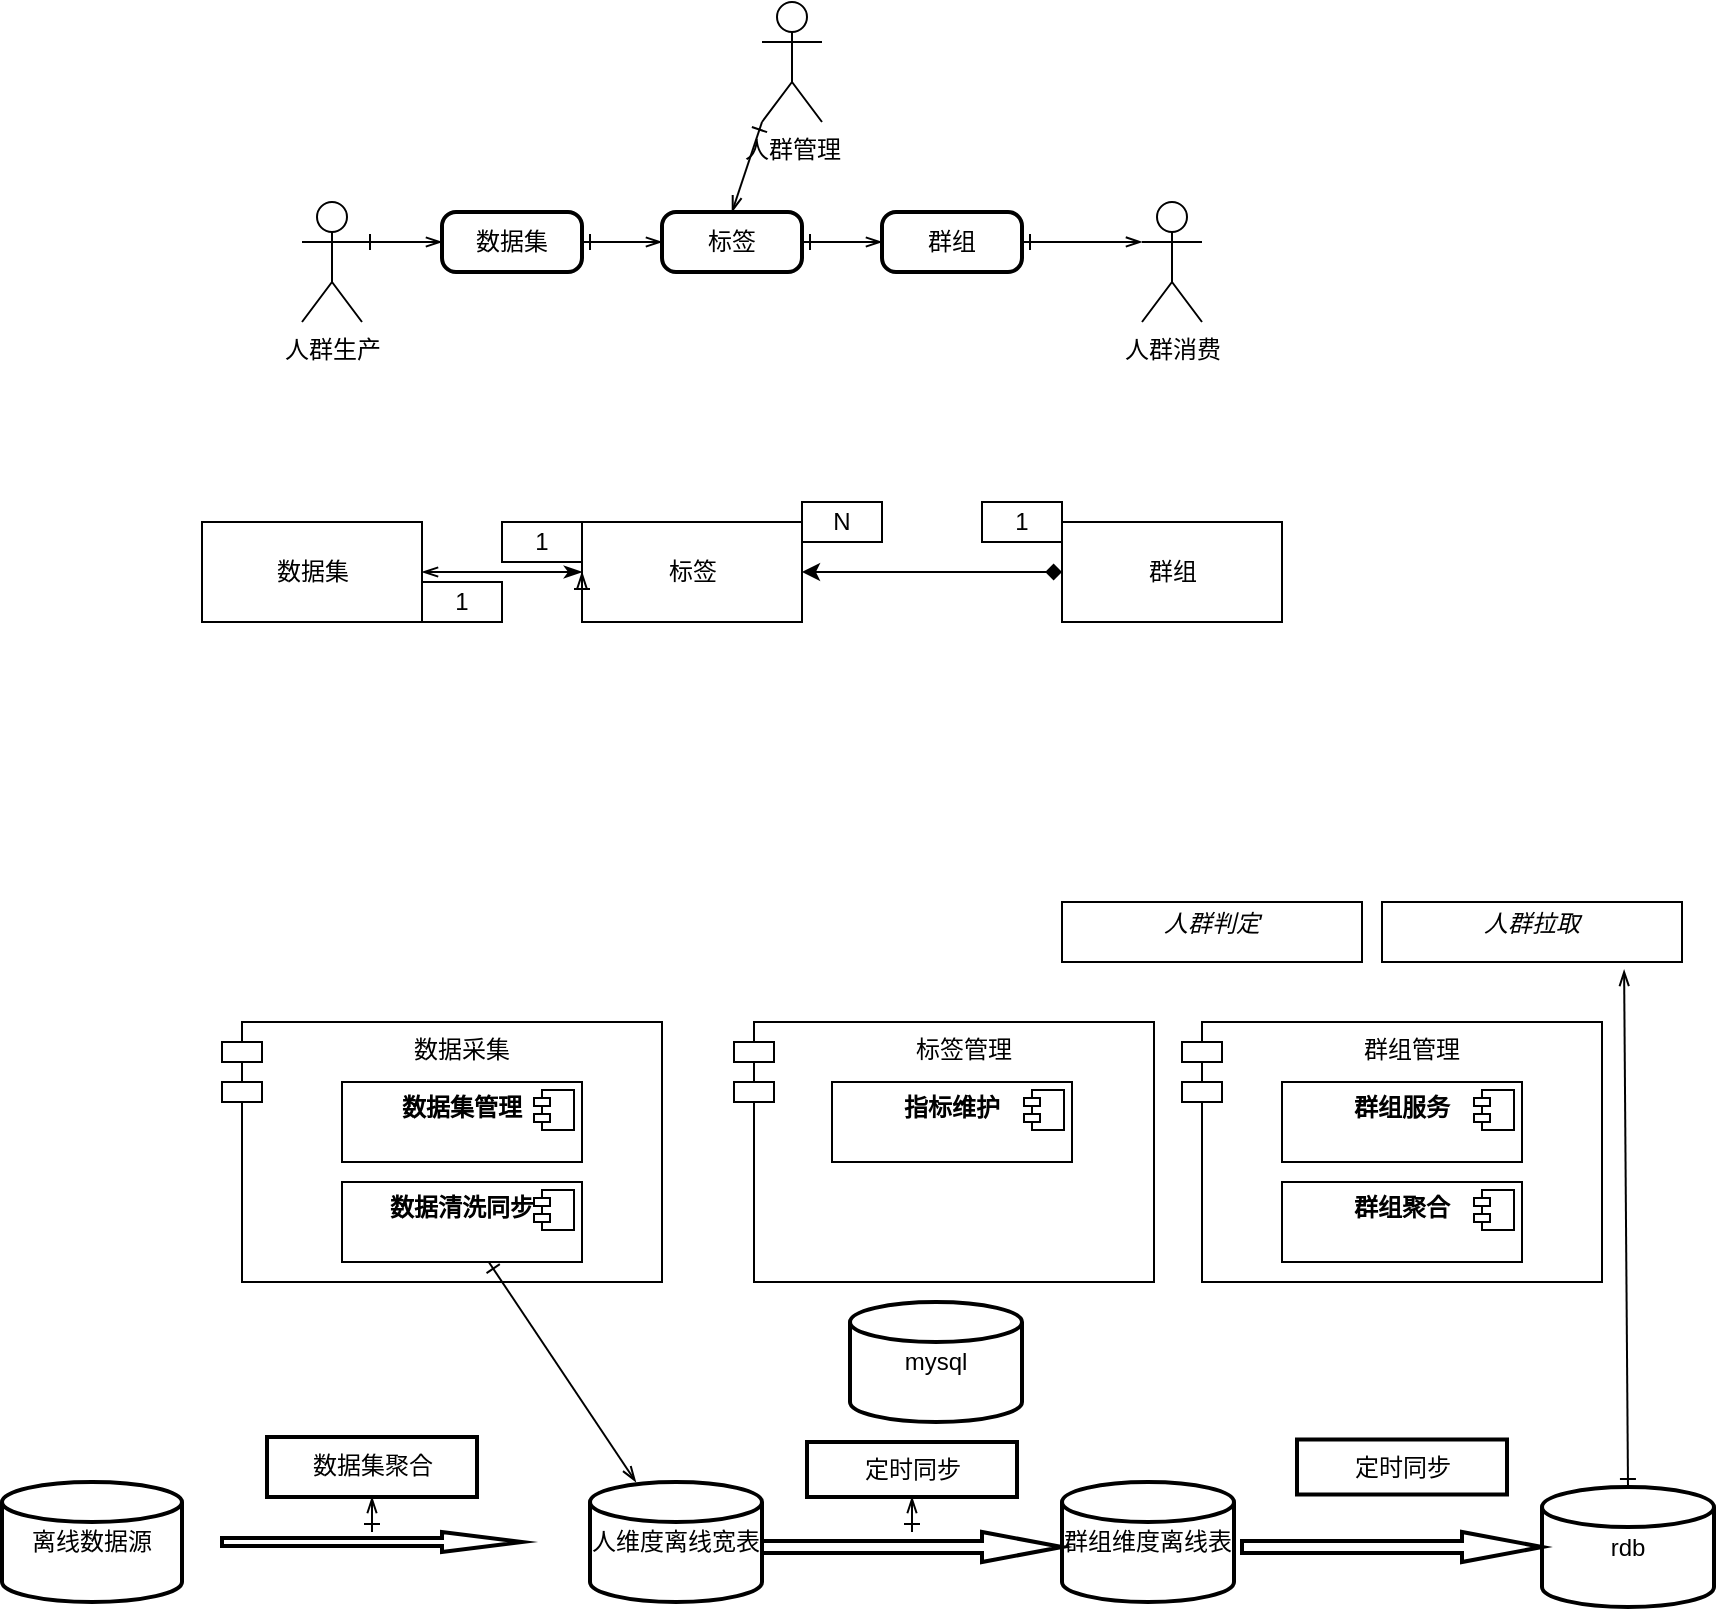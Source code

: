 <mxfile version="15.0.5" type="github">
  <diagram id="9KHc1_BPApXsyWFQziXx" name="Page-1">
    <mxGraphModel dx="1613" dy="1623" grid="1" gridSize="10" guides="1" tooltips="1" connect="1" arrows="1" fold="1" page="1" pageScale="1" pageWidth="827" pageHeight="1169" math="0" shadow="0">
      <root>
        <mxCell id="0" />
        <mxCell id="1" parent="0" />
        <mxCell id="g5eA6v_6zcaxkkMn7qFf-22" style="rounded=0;orthogonalLoop=1;jettySize=auto;html=1;entryX=1;entryY=0.5;entryDx=0;entryDy=0;startArrow=classicThin;startFill=1;strokeColor=#000000;endArrow=openThin;endFill=0;" edge="1" parent="1" target="g5eA6v_6zcaxkkMn7qFf-21">
          <mxGeometry relative="1" as="geometry">
            <mxPoint x="210" y="225" as="sourcePoint" />
          </mxGeometry>
        </mxCell>
        <mxCell id="g5eA6v_6zcaxkkMn7qFf-2" value="标签" style="html=1;" vertex="1" parent="1">
          <mxGeometry x="210" y="200" width="110" height="50" as="geometry" />
        </mxCell>
        <mxCell id="g5eA6v_6zcaxkkMn7qFf-7" style="edgeStyle=orthogonalEdgeStyle;rounded=0;orthogonalLoop=1;jettySize=auto;html=1;exitX=0;exitY=0.5;exitDx=0;exitDy=0;entryX=1;entryY=0.5;entryDx=0;entryDy=0;startArrow=diamond;startFill=1;" edge="1" parent="1" source="g5eA6v_6zcaxkkMn7qFf-3" target="g5eA6v_6zcaxkkMn7qFf-2">
          <mxGeometry relative="1" as="geometry" />
        </mxCell>
        <mxCell id="g5eA6v_6zcaxkkMn7qFf-3" value="群组" style="html=1;" vertex="1" parent="1">
          <mxGeometry x="450" y="200" width="110" height="50" as="geometry" />
        </mxCell>
        <mxCell id="g5eA6v_6zcaxkkMn7qFf-17" value="N" style="whiteSpace=wrap;html=1;" vertex="1" parent="1">
          <mxGeometry x="320" y="190" width="40" height="20" as="geometry" />
        </mxCell>
        <mxCell id="g5eA6v_6zcaxkkMn7qFf-20" value="1" style="whiteSpace=wrap;html=1;" vertex="1" parent="1">
          <mxGeometry x="410" y="190" width="40" height="20" as="geometry" />
        </mxCell>
        <mxCell id="g5eA6v_6zcaxkkMn7qFf-21" value="数据集" style="html=1;" vertex="1" parent="1">
          <mxGeometry x="20" y="200" width="110" height="50" as="geometry" />
        </mxCell>
        <mxCell id="g5eA6v_6zcaxkkMn7qFf-23" value="1" style="whiteSpace=wrap;html=1;" vertex="1" parent="1">
          <mxGeometry x="130" y="230" width="40" height="20" as="geometry" />
        </mxCell>
        <mxCell id="g5eA6v_6zcaxkkMn7qFf-24" value="1" style="whiteSpace=wrap;html=1;" vertex="1" parent="1">
          <mxGeometry x="170" y="200" width="40" height="20" as="geometry" />
        </mxCell>
        <mxCell id="g5eA6v_6zcaxkkMn7qFf-34" style="edgeStyle=none;rounded=0;orthogonalLoop=1;jettySize=auto;html=1;exitX=1;exitY=0.5;exitDx=0;exitDy=0;entryX=0;entryY=0.5;entryDx=0;entryDy=0;startArrow=ERone;startFill=0;endArrow=openThin;endFill=0;strokeColor=#000000;" edge="1" parent="1" source="g5eA6v_6zcaxkkMn7qFf-26" target="g5eA6v_6zcaxkkMn7qFf-32">
          <mxGeometry relative="1" as="geometry" />
        </mxCell>
        <mxCell id="g5eA6v_6zcaxkkMn7qFf-26" value="数据集" style="rounded=1;whiteSpace=wrap;html=1;absoluteArcSize=1;arcSize=14;strokeWidth=2;" vertex="1" parent="1">
          <mxGeometry x="140" y="45" width="70" height="30" as="geometry" />
        </mxCell>
        <mxCell id="g5eA6v_6zcaxkkMn7qFf-30" style="edgeStyle=none;rounded=0;orthogonalLoop=1;jettySize=auto;html=1;exitX=1;exitY=0.333;exitDx=0;exitDy=0;exitPerimeter=0;entryX=0;entryY=0.5;entryDx=0;entryDy=0;startArrow=ERone;startFill=0;endArrow=openThin;endFill=0;strokeColor=#000000;" edge="1" parent="1" source="g5eA6v_6zcaxkkMn7qFf-27" target="g5eA6v_6zcaxkkMn7qFf-26">
          <mxGeometry relative="1" as="geometry" />
        </mxCell>
        <mxCell id="g5eA6v_6zcaxkkMn7qFf-27" value="人群生产" style="shape=umlActor;verticalLabelPosition=bottom;verticalAlign=top;html=1;" vertex="1" parent="1">
          <mxGeometry x="70" y="40" width="30" height="60" as="geometry" />
        </mxCell>
        <mxCell id="g5eA6v_6zcaxkkMn7qFf-28" value="人群消费" style="shape=umlActor;verticalLabelPosition=bottom;verticalAlign=top;html=1;" vertex="1" parent="1">
          <mxGeometry x="490" y="40" width="30" height="60" as="geometry" />
        </mxCell>
        <mxCell id="g5eA6v_6zcaxkkMn7qFf-35" style="edgeStyle=none;rounded=0;orthogonalLoop=1;jettySize=auto;html=1;exitX=1;exitY=0.5;exitDx=0;exitDy=0;entryX=0;entryY=0.5;entryDx=0;entryDy=0;startArrow=ERone;startFill=0;endArrow=openThin;endFill=0;strokeColor=#000000;" edge="1" parent="1" source="g5eA6v_6zcaxkkMn7qFf-32" target="g5eA6v_6zcaxkkMn7qFf-33">
          <mxGeometry relative="1" as="geometry" />
        </mxCell>
        <mxCell id="g5eA6v_6zcaxkkMn7qFf-32" value="标签" style="rounded=1;whiteSpace=wrap;html=1;absoluteArcSize=1;arcSize=14;strokeWidth=2;" vertex="1" parent="1">
          <mxGeometry x="250" y="45" width="70" height="30" as="geometry" />
        </mxCell>
        <mxCell id="g5eA6v_6zcaxkkMn7qFf-36" style="edgeStyle=none;rounded=0;orthogonalLoop=1;jettySize=auto;html=1;exitX=1;exitY=0.5;exitDx=0;exitDy=0;entryX=0;entryY=0.333;entryDx=0;entryDy=0;entryPerimeter=0;startArrow=ERone;startFill=0;endArrow=openThin;endFill=0;strokeColor=#000000;" edge="1" parent="1" source="g5eA6v_6zcaxkkMn7qFf-33" target="g5eA6v_6zcaxkkMn7qFf-28">
          <mxGeometry relative="1" as="geometry" />
        </mxCell>
        <mxCell id="g5eA6v_6zcaxkkMn7qFf-33" value="群组" style="rounded=1;whiteSpace=wrap;html=1;absoluteArcSize=1;arcSize=14;strokeWidth=2;" vertex="1" parent="1">
          <mxGeometry x="360" y="45" width="70" height="30" as="geometry" />
        </mxCell>
        <mxCell id="g5eA6v_6zcaxkkMn7qFf-37" style="edgeStyle=none;rounded=0;orthogonalLoop=1;jettySize=auto;html=1;exitX=0;exitY=0.75;exitDx=0;exitDy=0;entryX=0;entryY=0.5;entryDx=0;entryDy=0;startArrow=ERone;startFill=0;endArrow=openThin;endFill=0;strokeColor=#000000;" edge="1" parent="1" source="g5eA6v_6zcaxkkMn7qFf-2" target="g5eA6v_6zcaxkkMn7qFf-2">
          <mxGeometry relative="1" as="geometry" />
        </mxCell>
        <mxCell id="g5eA6v_6zcaxkkMn7qFf-42" style="edgeStyle=none;rounded=0;orthogonalLoop=1;jettySize=auto;html=1;exitX=0;exitY=1;exitDx=0;exitDy=0;exitPerimeter=0;entryX=0.5;entryY=0;entryDx=0;entryDy=0;startArrow=ERone;startFill=0;endArrow=openThin;endFill=0;strokeColor=#000000;" edge="1" parent="1" source="g5eA6v_6zcaxkkMn7qFf-41" target="g5eA6v_6zcaxkkMn7qFf-32">
          <mxGeometry relative="1" as="geometry" />
        </mxCell>
        <mxCell id="g5eA6v_6zcaxkkMn7qFf-41" value="人群管理" style="shape=umlActor;verticalLabelPosition=bottom;verticalAlign=top;html=1;outlineConnect=0;" vertex="1" parent="1">
          <mxGeometry x="300" y="-60" width="30" height="60" as="geometry" />
        </mxCell>
        <mxCell id="g5eA6v_6zcaxkkMn7qFf-44" value="数据采集" style="shape=module;align=left;spacingLeft=20;align=center;verticalAlign=top;" vertex="1" parent="1">
          <mxGeometry x="30" y="450" width="220" height="130" as="geometry" />
        </mxCell>
        <mxCell id="g5eA6v_6zcaxkkMn7qFf-45" value="标签管理" style="shape=module;align=left;spacingLeft=20;align=center;verticalAlign=top;" vertex="1" parent="1">
          <mxGeometry x="286" y="450" width="210" height="130" as="geometry" />
        </mxCell>
        <mxCell id="g5eA6v_6zcaxkkMn7qFf-46" value="群组管理" style="shape=module;align=left;spacingLeft=20;align=center;verticalAlign=top;" vertex="1" parent="1">
          <mxGeometry x="510" y="450" width="210" height="130" as="geometry" />
        </mxCell>
        <mxCell id="g5eA6v_6zcaxkkMn7qFf-47" value="mysql" style="strokeWidth=2;html=1;shape=mxgraph.flowchart.database;whiteSpace=wrap;" vertex="1" parent="1">
          <mxGeometry x="344" y="590" width="86" height="60" as="geometry" />
        </mxCell>
        <mxCell id="g5eA6v_6zcaxkkMn7qFf-48" value="人维度离线宽表" style="strokeWidth=2;html=1;shape=mxgraph.flowchart.database;whiteSpace=wrap;" vertex="1" parent="1">
          <mxGeometry x="214" y="680" width="86" height="60" as="geometry" />
        </mxCell>
        <mxCell id="g5eA6v_6zcaxkkMn7qFf-51" value="&lt;p style=&quot;margin: 0px ; margin-top: 6px ; text-align: center&quot;&gt;&lt;b&gt;数据集管理&lt;/b&gt;&lt;/p&gt;" style="align=left;overflow=fill;html=1;dropTarget=0;" vertex="1" parent="1">
          <mxGeometry x="90" y="480" width="120" height="40" as="geometry" />
        </mxCell>
        <mxCell id="g5eA6v_6zcaxkkMn7qFf-52" value="" style="shape=component;jettyWidth=8;jettyHeight=4;" vertex="1" parent="g5eA6v_6zcaxkkMn7qFf-51">
          <mxGeometry x="1" width="20" height="20" relative="1" as="geometry">
            <mxPoint x="-24" y="4" as="offset" />
          </mxGeometry>
        </mxCell>
        <mxCell id="g5eA6v_6zcaxkkMn7qFf-90" style="edgeStyle=none;rounded=0;orthogonalLoop=1;jettySize=auto;html=1;exitX=0.5;exitY=0;exitDx=0;exitDy=0;exitPerimeter=0;entryX=0.807;entryY=1.133;entryDx=0;entryDy=0;entryPerimeter=0;startArrow=ERone;startFill=0;endArrow=openThin;endFill=0;strokeColor=#000000;" edge="1" parent="1" source="g5eA6v_6zcaxkkMn7qFf-59" target="g5eA6v_6zcaxkkMn7qFf-89">
          <mxGeometry relative="1" as="geometry" />
        </mxCell>
        <mxCell id="g5eA6v_6zcaxkkMn7qFf-59" value="rdb" style="strokeWidth=2;html=1;shape=mxgraph.flowchart.database;whiteSpace=wrap;" vertex="1" parent="1">
          <mxGeometry x="690" y="682.5" width="86" height="60" as="geometry" />
        </mxCell>
        <mxCell id="g5eA6v_6zcaxkkMn7qFf-65" value="" style="edgeStyle=none;rounded=0;orthogonalLoop=1;jettySize=auto;html=1;startArrow=ERone;startFill=0;endArrow=openThin;endFill=0;strokeColor=#000000;" edge="1" parent="1" source="g5eA6v_6zcaxkkMn7qFf-61" target="g5eA6v_6zcaxkkMn7qFf-48">
          <mxGeometry relative="1" as="geometry" />
        </mxCell>
        <mxCell id="g5eA6v_6zcaxkkMn7qFf-61" value="&lt;p style=&quot;margin: 0px ; margin-top: 6px ; text-align: center&quot;&gt;&lt;b&gt;数据清洗同步&lt;/b&gt;&lt;/p&gt;" style="align=left;overflow=fill;html=1;dropTarget=0;" vertex="1" parent="1">
          <mxGeometry x="90" y="530" width="120" height="40" as="geometry" />
        </mxCell>
        <mxCell id="g5eA6v_6zcaxkkMn7qFf-62" value="" style="shape=component;jettyWidth=8;jettyHeight=4;" vertex="1" parent="g5eA6v_6zcaxkkMn7qFf-61">
          <mxGeometry x="1" width="20" height="20" relative="1" as="geometry">
            <mxPoint x="-24" y="4" as="offset" />
          </mxGeometry>
        </mxCell>
        <mxCell id="g5eA6v_6zcaxkkMn7qFf-66" value="离线数据源" style="strokeWidth=2;html=1;shape=mxgraph.flowchart.database;whiteSpace=wrap;" vertex="1" parent="1">
          <mxGeometry x="-80" y="680" width="90" height="60" as="geometry" />
        </mxCell>
        <mxCell id="g5eA6v_6zcaxkkMn7qFf-71" value="" style="edgeStyle=none;rounded=0;orthogonalLoop=1;jettySize=auto;html=1;startArrow=ERone;startFill=0;endArrow=openThin;endFill=0;strokeColor=#000000;" edge="1" parent="1" source="g5eA6v_6zcaxkkMn7qFf-69" target="g5eA6v_6zcaxkkMn7qFf-70">
          <mxGeometry relative="1" as="geometry" />
        </mxCell>
        <mxCell id="g5eA6v_6zcaxkkMn7qFf-69" value="" style="verticalLabelPosition=bottom;verticalAlign=top;html=1;strokeWidth=2;shape=mxgraph.arrows2.arrow;dy=0.6;dx=40;notch=0;" vertex="1" parent="1">
          <mxGeometry x="30" y="705" width="150" height="10" as="geometry" />
        </mxCell>
        <mxCell id="g5eA6v_6zcaxkkMn7qFf-70" value="数据集聚合" style="whiteSpace=wrap;html=1;verticalAlign=top;strokeWidth=2;" vertex="1" parent="1">
          <mxGeometry x="52.5" y="657.5" width="105" height="30" as="geometry" />
        </mxCell>
        <mxCell id="g5eA6v_6zcaxkkMn7qFf-72" value="&lt;p style=&quot;margin: 0px ; margin-top: 6px ; text-align: center&quot;&gt;&lt;b&gt;指标维护&lt;/b&gt;&lt;/p&gt;" style="align=left;overflow=fill;html=1;dropTarget=0;" vertex="1" parent="1">
          <mxGeometry x="335" y="480" width="120" height="40" as="geometry" />
        </mxCell>
        <mxCell id="g5eA6v_6zcaxkkMn7qFf-73" value="" style="shape=component;jettyWidth=8;jettyHeight=4;" vertex="1" parent="g5eA6v_6zcaxkkMn7qFf-72">
          <mxGeometry x="1" width="20" height="20" relative="1" as="geometry">
            <mxPoint x="-24" y="4" as="offset" />
          </mxGeometry>
        </mxCell>
        <mxCell id="g5eA6v_6zcaxkkMn7qFf-76" value="&lt;p style=&quot;margin: 0px ; margin-top: 6px ; text-align: center&quot;&gt;&lt;b&gt;群组服务&lt;/b&gt;&lt;/p&gt;" style="align=left;overflow=fill;html=1;dropTarget=0;" vertex="1" parent="1">
          <mxGeometry x="560" y="480" width="120" height="40" as="geometry" />
        </mxCell>
        <mxCell id="g5eA6v_6zcaxkkMn7qFf-77" value="" style="shape=component;jettyWidth=8;jettyHeight=4;" vertex="1" parent="g5eA6v_6zcaxkkMn7qFf-76">
          <mxGeometry x="1" width="20" height="20" relative="1" as="geometry">
            <mxPoint x="-24" y="4" as="offset" />
          </mxGeometry>
        </mxCell>
        <mxCell id="g5eA6v_6zcaxkkMn7qFf-78" value="&lt;p style=&quot;margin: 0px ; margin-top: 6px ; text-align: center&quot;&gt;&lt;b&gt;群组聚合&lt;/b&gt;&lt;/p&gt;" style="align=left;overflow=fill;html=1;dropTarget=0;" vertex="1" parent="1">
          <mxGeometry x="560" y="530" width="120" height="40" as="geometry" />
        </mxCell>
        <mxCell id="g5eA6v_6zcaxkkMn7qFf-79" value="" style="shape=component;jettyWidth=8;jettyHeight=4;" vertex="1" parent="g5eA6v_6zcaxkkMn7qFf-78">
          <mxGeometry x="1" width="20" height="20" relative="1" as="geometry">
            <mxPoint x="-24" y="4" as="offset" />
          </mxGeometry>
        </mxCell>
        <mxCell id="g5eA6v_6zcaxkkMn7qFf-80" value="群组维度离线表" style="strokeWidth=2;html=1;shape=mxgraph.flowchart.database;whiteSpace=wrap;" vertex="1" parent="1">
          <mxGeometry x="450" y="680" width="86" height="60" as="geometry" />
        </mxCell>
        <mxCell id="g5eA6v_6zcaxkkMn7qFf-83" value="" style="edgeStyle=none;rounded=0;orthogonalLoop=1;jettySize=auto;html=1;startArrow=ERone;startFill=0;endArrow=openThin;endFill=0;strokeColor=#000000;" edge="1" parent="1" source="g5eA6v_6zcaxkkMn7qFf-81" target="g5eA6v_6zcaxkkMn7qFf-82">
          <mxGeometry relative="1" as="geometry" />
        </mxCell>
        <mxCell id="g5eA6v_6zcaxkkMn7qFf-81" value="" style="verticalLabelPosition=bottom;verticalAlign=top;html=1;strokeWidth=2;shape=mxgraph.arrows2.arrow;dy=0.6;dx=40;notch=0;" vertex="1" parent="1">
          <mxGeometry x="300" y="705" width="150" height="15" as="geometry" />
        </mxCell>
        <mxCell id="g5eA6v_6zcaxkkMn7qFf-82" value="定时同步" style="whiteSpace=wrap;html=1;verticalAlign=top;strokeWidth=2;" vertex="1" parent="1">
          <mxGeometry x="322.5" y="660" width="105" height="27.5" as="geometry" />
        </mxCell>
        <mxCell id="g5eA6v_6zcaxkkMn7qFf-86" value="" style="verticalLabelPosition=bottom;verticalAlign=top;html=1;strokeWidth=2;shape=mxgraph.arrows2.arrow;dy=0.6;dx=40;notch=0;" vertex="1" parent="1">
          <mxGeometry x="540" y="705" width="150" height="15" as="geometry" />
        </mxCell>
        <mxCell id="g5eA6v_6zcaxkkMn7qFf-87" value="定时同步" style="whiteSpace=wrap;html=1;verticalAlign=top;strokeWidth=2;" vertex="1" parent="1">
          <mxGeometry x="567.5" y="658.75" width="105" height="27.5" as="geometry" />
        </mxCell>
        <mxCell id="g5eA6v_6zcaxkkMn7qFf-88" value="&lt;p style=&quot;margin: 0px ; margin-top: 4px ; text-align: center&quot;&gt;&lt;i&gt;人群判定&lt;/i&gt;&lt;/p&gt;" style="verticalAlign=top;align=left;overflow=fill;fontSize=12;fontFamily=Helvetica;html=1;" vertex="1" parent="1">
          <mxGeometry x="450" y="390" width="150" height="30" as="geometry" />
        </mxCell>
        <mxCell id="g5eA6v_6zcaxkkMn7qFf-89" value="&lt;p style=&quot;margin: 0px ; margin-top: 4px ; text-align: center&quot;&gt;&lt;i&gt;人群拉取&lt;/i&gt;&lt;/p&gt;" style="verticalAlign=top;align=left;overflow=fill;fontSize=12;fontFamily=Helvetica;html=1;" vertex="1" parent="1">
          <mxGeometry x="610" y="390" width="150" height="30" as="geometry" />
        </mxCell>
      </root>
    </mxGraphModel>
  </diagram>
</mxfile>
